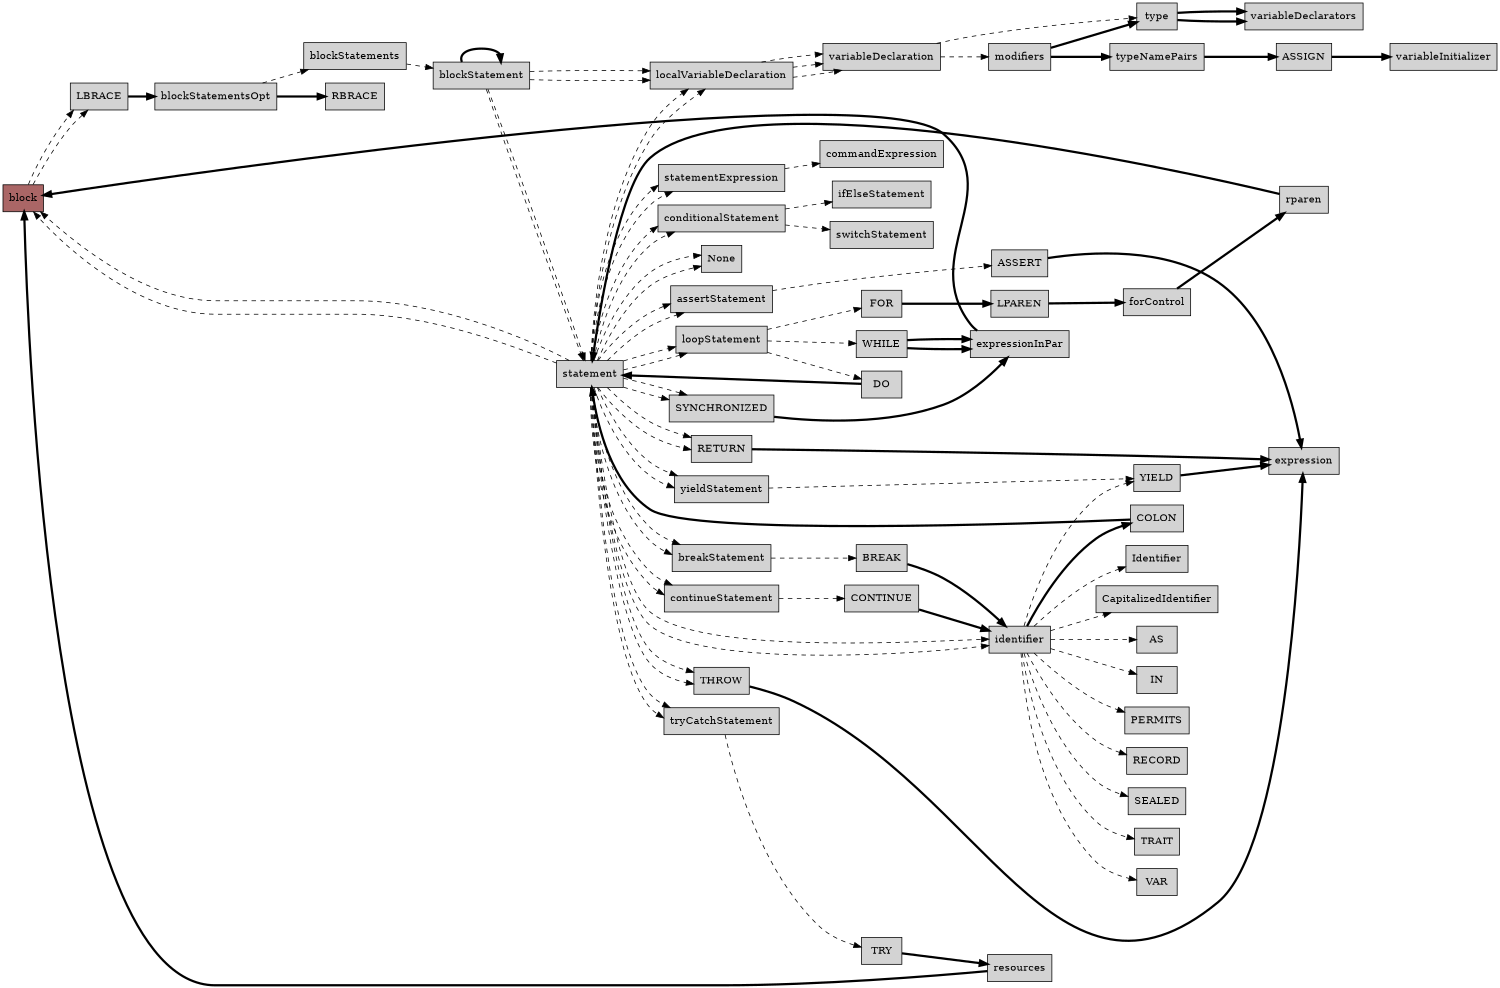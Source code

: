 digraph G {
            graph [size="10,10"];      
            graph [dpi=800]; // 设置分辨率为300 DPI
            rankdir=LR; // 从左到右排列
            node [style=filled];
            node [shape=box]; // 节点形状为方框
            block -> LBRACE [style=dashed];
LBRACE -> blockStatementsOpt [penwidth=3.0];
blockStatementsOpt -> RBRACE [penwidth=3.0];
blockStatementsOpt -> blockStatements [style=dashed];
blockStatements -> blockStatement [style=dashed];
blockStatement -> blockStatement [penwidth=3.0];
blockStatement -> localVariableDeclaration [style=dashed];
localVariableDeclaration -> variableDeclaration [style=dashed];
blockStatement -> statement [style=dashed];
statement -> block [style=dashed];
statement -> conditionalStatement [style=dashed];
statement -> loopStatement [style=dashed];
statement -> tryCatchStatement [style=dashed];
statement -> SYNCHRONIZED [style=dashed];
SYNCHRONIZED -> expressionInPar [penwidth=3.0];
expressionInPar -> block [penwidth=3.0];
statement -> RETURN [style=dashed];
RETURN -> expression [penwidth=3.0];
statement -> THROW [style=dashed];
THROW -> expression [penwidth=3.0];
statement -> breakStatement [style=dashed];
statement -> continueStatement [style=dashed];
statement -> yieldStatement [style=dashed];
statement -> identifier [style=dashed];
identifier -> COLON [penwidth=3.0];
COLON -> statement [penwidth=3.0];
statement -> assertStatement [style=dashed];
statement -> localVariableDeclaration [style=dashed];
statement -> statementExpression [style=dashed];
statement -> None [style=dashed];
blockStatement -> localVariableDeclaration [style=dashed];
localVariableDeclaration -> variableDeclaration [style=dashed];
variableDeclaration -> modifiers [style=dashed];
modifiers -> type [penwidth=3.0];
type -> variableDeclarators [penwidth=3.0];
type -> variableDeclarators [penwidth=3.0];
modifiers -> typeNamePairs [penwidth=3.0];
typeNamePairs -> ASSIGN [penwidth=3.0];
ASSIGN -> variableInitializer [penwidth=3.0];
variableDeclaration -> type [style=dashed];
blockStatement -> statement [style=dashed];
statement -> block [style=dashed];
block -> LBRACE [style=dashed];
statement -> conditionalStatement [style=dashed];
conditionalStatement -> ifElseStatement [style=dashed];
conditionalStatement -> switchStatement [style=dashed];
statement -> loopStatement [style=dashed];
loopStatement -> FOR [style=dashed];
FOR -> LPAREN [penwidth=3.0];
LPAREN -> forControl [penwidth=3.0];
forControl -> rparen [penwidth=3.0];
rparen -> statement [penwidth=3.0];
loopStatement -> WHILE [style=dashed];
WHILE -> expressionInPar [penwidth=3.0];
WHILE -> expressionInPar [penwidth=3.0];
loopStatement -> DO [style=dashed];
DO -> statement [penwidth=3.0];
statement -> tryCatchStatement [style=dashed];
tryCatchStatement -> TRY [style=dashed];
TRY -> resources [penwidth=3.0];
resources -> block [penwidth=3.0];
statement -> SYNCHRONIZED [style=dashed];
statement -> RETURN [style=dashed];
statement -> THROW [style=dashed];
statement -> breakStatement [style=dashed];
breakStatement -> BREAK [style=dashed];
BREAK -> identifier [penwidth=3.0];
statement -> continueStatement [style=dashed];
continueStatement -> CONTINUE [style=dashed];
CONTINUE -> identifier [penwidth=3.0];
statement -> yieldStatement [style=dashed];
yieldStatement -> YIELD [style=dashed];
YIELD -> expression [penwidth=3.0];
statement -> identifier [style=dashed];
identifier -> Identifier [style=dashed];
identifier -> CapitalizedIdentifier [style=dashed];
identifier -> AS [style=dashed];
identifier -> IN [style=dashed];
identifier -> PERMITS [style=dashed];
identifier -> RECORD [style=dashed];
identifier -> SEALED [style=dashed];
identifier -> TRAIT [style=dashed];
identifier -> VAR [style=dashed];
identifier -> YIELD [style=dashed];
statement -> assertStatement [style=dashed];
assertStatement -> ASSERT [style=dashed];
ASSERT -> expression [penwidth=3.0];
statement -> localVariableDeclaration [style=dashed];
localVariableDeclaration -> variableDeclaration [style=dashed];
statement -> statementExpression [style=dashed];
statementExpression -> commandExpression [style=dashed];
statement -> None [style=dashed];
block [fillcolor="#aa6666"];
}
